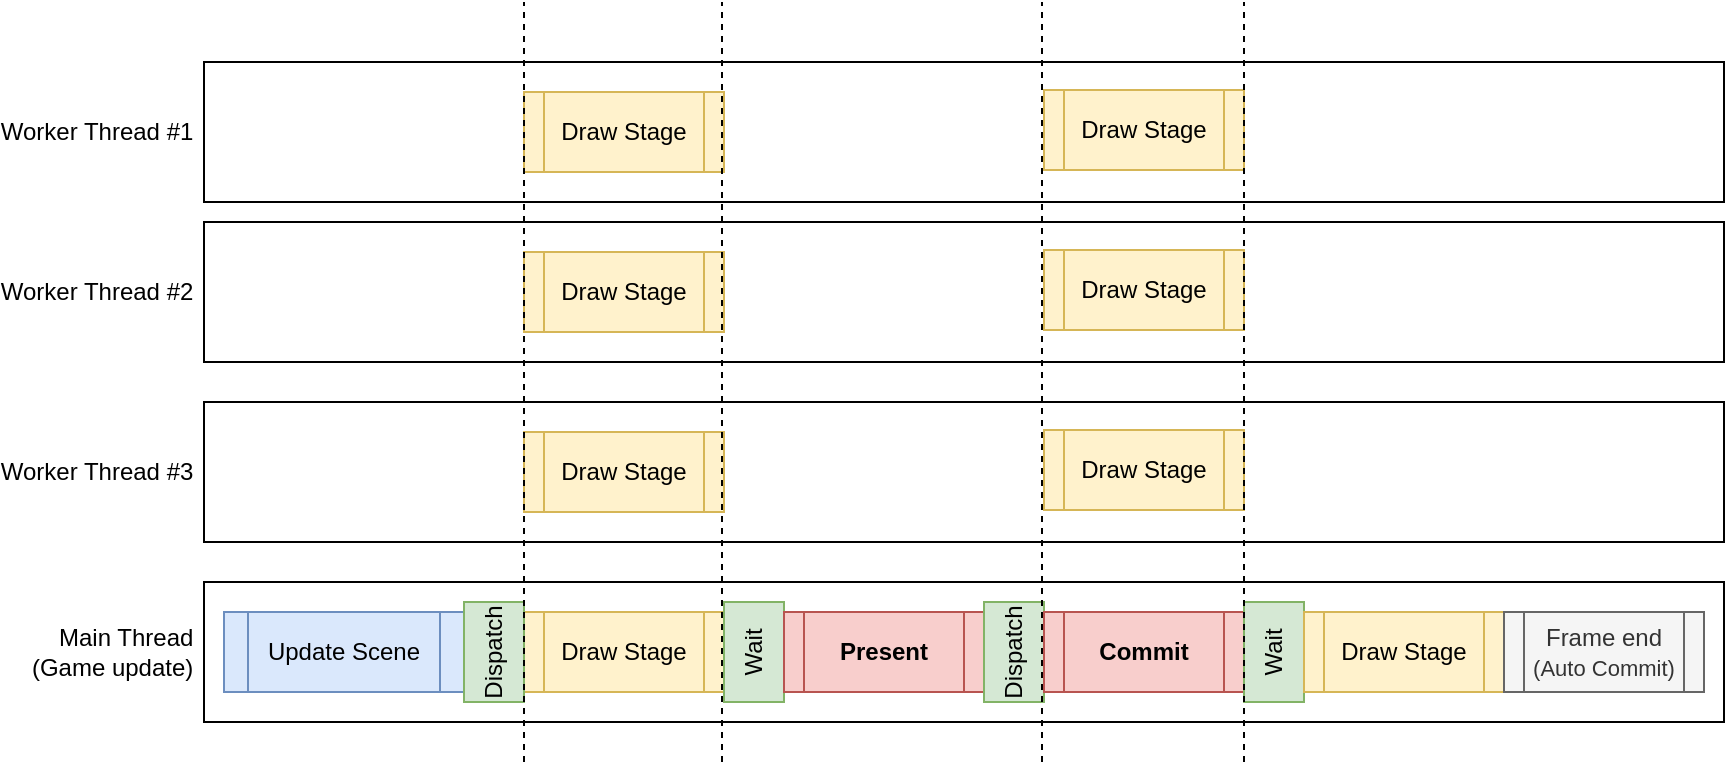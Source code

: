 <mxfile version="12.9.3" type="device"><diagram id="2BPcmNPrWL3qbv4OeYTC" name="Page-1"><mxGraphModel dx="1936" dy="636" grid="1" gridSize="10" guides="1" tooltips="1" connect="1" arrows="1" fold="1" page="1" pageScale="1" pageWidth="850" pageHeight="1100" math="0" shadow="0"><root><mxCell id="0"/><mxCell id="1" parent="0"/><mxCell id="xWUkclooNZw1QIo16ewe-2" value="Worker Thread #1&amp;nbsp;" style="rounded=0;whiteSpace=wrap;html=1;horizontal=1;labelPosition=left;verticalLabelPosition=middle;align=right;verticalAlign=middle;" vertex="1" parent="1"><mxGeometry x="40" y="120" width="760" height="70" as="geometry"/></mxCell><mxCell id="xWUkclooNZw1QIo16ewe-3" value="Worker Thread #2&amp;nbsp;" style="rounded=0;whiteSpace=wrap;html=1;horizontal=1;labelPosition=left;verticalLabelPosition=middle;align=right;verticalAlign=middle;" vertex="1" parent="1"><mxGeometry x="40" y="200" width="760" height="70" as="geometry"/></mxCell><mxCell id="xWUkclooNZw1QIo16ewe-4" value="Worker Thread #3&amp;nbsp;" style="rounded=0;whiteSpace=wrap;html=1;horizontal=1;labelPosition=left;verticalLabelPosition=middle;align=right;verticalAlign=middle;" vertex="1" parent="1"><mxGeometry x="40" y="290" width="760" height="70" as="geometry"/></mxCell><mxCell id="xWUkclooNZw1QIo16ewe-7" value="Main Thread&amp;nbsp;&lt;br&gt;(Game update)&amp;nbsp;" style="rounded=0;whiteSpace=wrap;html=1;horizontal=1;labelPosition=left;verticalLabelPosition=middle;align=right;verticalAlign=middle;" vertex="1" parent="1"><mxGeometry x="40" y="380" width="760" height="70" as="geometry"/></mxCell><mxCell id="xWUkclooNZw1QIo16ewe-8" value="Update Scene" style="shape=process;whiteSpace=wrap;html=1;backgroundOutline=1;fillColor=#dae8fc;strokeColor=#6c8ebf;" vertex="1" parent="1"><mxGeometry x="50" y="395" width="120" height="40" as="geometry"/></mxCell><mxCell id="xWUkclooNZw1QIo16ewe-11" value="Draw Stage" style="shape=process;whiteSpace=wrap;html=1;backgroundOutline=1;fillColor=#fff2cc;strokeColor=#d6b656;" vertex="1" parent="1"><mxGeometry x="200" y="305" width="100" height="40" as="geometry"/></mxCell><mxCell id="xWUkclooNZw1QIo16ewe-13" value="Draw Stage" style="shape=process;whiteSpace=wrap;html=1;backgroundOutline=1;fillColor=#fff2cc;strokeColor=#d6b656;" vertex="1" parent="1"><mxGeometry x="200" y="215" width="100" height="40" as="geometry"/></mxCell><mxCell id="xWUkclooNZw1QIo16ewe-15" value="Draw Stage" style="shape=process;whiteSpace=wrap;html=1;backgroundOutline=1;" vertex="1" parent="1"><mxGeometry x="200" y="135" width="100" height="40" as="geometry"/></mxCell><mxCell id="xWUkclooNZw1QIo16ewe-16" value="Draw Stage" style="shape=process;whiteSpace=wrap;html=1;backgroundOutline=1;fillColor=#fff2cc;strokeColor=#d6b656;" vertex="1" parent="1"><mxGeometry x="200" y="395" width="100" height="40" as="geometry"/></mxCell><mxCell id="xWUkclooNZw1QIo16ewe-18" value="Wait" style="whiteSpace=wrap;html=1;horizontal=0;fillColor=#d5e8d4;strokeColor=#82b366;" vertex="1" parent="1"><mxGeometry x="300" y="390" width="30" height="50" as="geometry"/></mxCell><mxCell id="xWUkclooNZw1QIo16ewe-20" value="Present" style="shape=process;whiteSpace=wrap;html=1;backgroundOutline=1;fontStyle=1;fillColor=#f8cecc;strokeColor=#b85450;" vertex="1" parent="1"><mxGeometry x="330" y="395" width="100" height="40" as="geometry"/></mxCell><mxCell id="xWUkclooNZw1QIo16ewe-22" value="Dispatch" style="whiteSpace=wrap;html=1;horizontal=0;fillColor=#d5e8d4;strokeColor=#82b366;" vertex="1" parent="1"><mxGeometry x="170" y="390" width="30" height="50" as="geometry"/></mxCell><mxCell id="xWUkclooNZw1QIo16ewe-23" value="Dispatch" style="whiteSpace=wrap;html=1;horizontal=0;fillColor=#d5e8d4;strokeColor=#82b366;" vertex="1" parent="1"><mxGeometry x="430" y="390" width="30" height="50" as="geometry"/></mxCell><mxCell id="xWUkclooNZw1QIo16ewe-24" value="&lt;b&gt;Commit&lt;/b&gt;" style="shape=process;whiteSpace=wrap;html=1;backgroundOutline=1;fillColor=#f8cecc;strokeColor=#b85450;" vertex="1" parent="1"><mxGeometry x="460" y="395" width="100" height="40" as="geometry"/></mxCell><mxCell id="xWUkclooNZw1QIo16ewe-25" value="Wait" style="whiteSpace=wrap;html=1;horizontal=0;fillColor=#d5e8d4;strokeColor=#82b366;" vertex="1" parent="1"><mxGeometry x="560" y="390" width="30" height="50" as="geometry"/></mxCell><mxCell id="xWUkclooNZw1QIo16ewe-26" value="Draw Stage" style="shape=process;whiteSpace=wrap;html=1;backgroundOutline=1;fillColor=#fff2cc;strokeColor=#d6b656;" vertex="1" parent="1"><mxGeometry x="590" y="395" width="100" height="40" as="geometry"/></mxCell><mxCell id="xWUkclooNZw1QIo16ewe-27" value="Frame end&lt;br&gt;&lt;font style=&quot;font-size: 11px&quot;&gt;(Auto Commit)&lt;/font&gt;" style="shape=process;whiteSpace=wrap;html=1;backgroundOutline=1;fillColor=#f5f5f5;strokeColor=#666666;fontColor=#333333;" vertex="1" parent="1"><mxGeometry x="690" y="395" width="100" height="40" as="geometry"/></mxCell><mxCell id="xWUkclooNZw1QIo16ewe-28" value="Draw Stage" style="shape=process;whiteSpace=wrap;html=1;backgroundOutline=1;fillColor=#fff2cc;strokeColor=#d6b656;" vertex="1" parent="1"><mxGeometry x="200" y="135" width="100" height="40" as="geometry"/></mxCell><mxCell id="xWUkclooNZw1QIo16ewe-29" value="Draw Stage" style="shape=process;whiteSpace=wrap;html=1;backgroundOutline=1;fillColor=#fff2cc;strokeColor=#d6b656;" vertex="1" parent="1"><mxGeometry x="460" y="304" width="100" height="40" as="geometry"/></mxCell><mxCell id="xWUkclooNZw1QIo16ewe-30" value="Draw Stage" style="shape=process;whiteSpace=wrap;html=1;backgroundOutline=1;fillColor=#fff2cc;strokeColor=#d6b656;" vertex="1" parent="1"><mxGeometry x="460" y="214" width="100" height="40" as="geometry"/></mxCell><mxCell id="xWUkclooNZw1QIo16ewe-31" value="Draw Stage" style="shape=process;whiteSpace=wrap;html=1;backgroundOutline=1;fillColor=#fff2cc;strokeColor=#d6b656;" vertex="1" parent="1"><mxGeometry x="460" y="134" width="100" height="40" as="geometry"/></mxCell><mxCell id="xWUkclooNZw1QIo16ewe-32" value="" style="endArrow=none;dashed=1;html=1;" edge="1" parent="1"><mxGeometry width="50" height="50" relative="1" as="geometry"><mxPoint x="200" y="470" as="sourcePoint"/><mxPoint x="200" y="90" as="targetPoint"/></mxGeometry></mxCell><mxCell id="xWUkclooNZw1QIo16ewe-33" value="" style="endArrow=none;dashed=1;html=1;" edge="1" parent="1"><mxGeometry width="50" height="50" relative="1" as="geometry"><mxPoint x="299" y="470" as="sourcePoint"/><mxPoint x="299" y="90" as="targetPoint"/></mxGeometry></mxCell><mxCell id="xWUkclooNZw1QIo16ewe-34" value="" style="endArrow=none;dashed=1;html=1;" edge="1" parent="1"><mxGeometry width="50" height="50" relative="1" as="geometry"><mxPoint x="459" y="470" as="sourcePoint"/><mxPoint x="459" y="90" as="targetPoint"/></mxGeometry></mxCell><mxCell id="xWUkclooNZw1QIo16ewe-35" value="" style="endArrow=none;dashed=1;html=1;" edge="1" parent="1"><mxGeometry width="50" height="50" relative="1" as="geometry"><mxPoint x="560" y="470" as="sourcePoint"/><mxPoint x="560" y="90" as="targetPoint"/></mxGeometry></mxCell></root></mxGraphModel></diagram></mxfile>